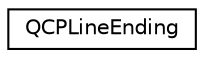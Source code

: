 digraph "Graphe hiérarchique des classes"
{
  edge [fontname="Helvetica",fontsize="10",labelfontname="Helvetica",labelfontsize="10"];
  node [fontname="Helvetica",fontsize="10",shape=record];
  rankdir="LR";
  Node1 [label="QCPLineEnding",height=0.2,width=0.4,color="black", fillcolor="white", style="filled",URL="$class_q_c_p_line_ending.html",tooltip="Handles the different ending decorations for line-like items. "];
}
